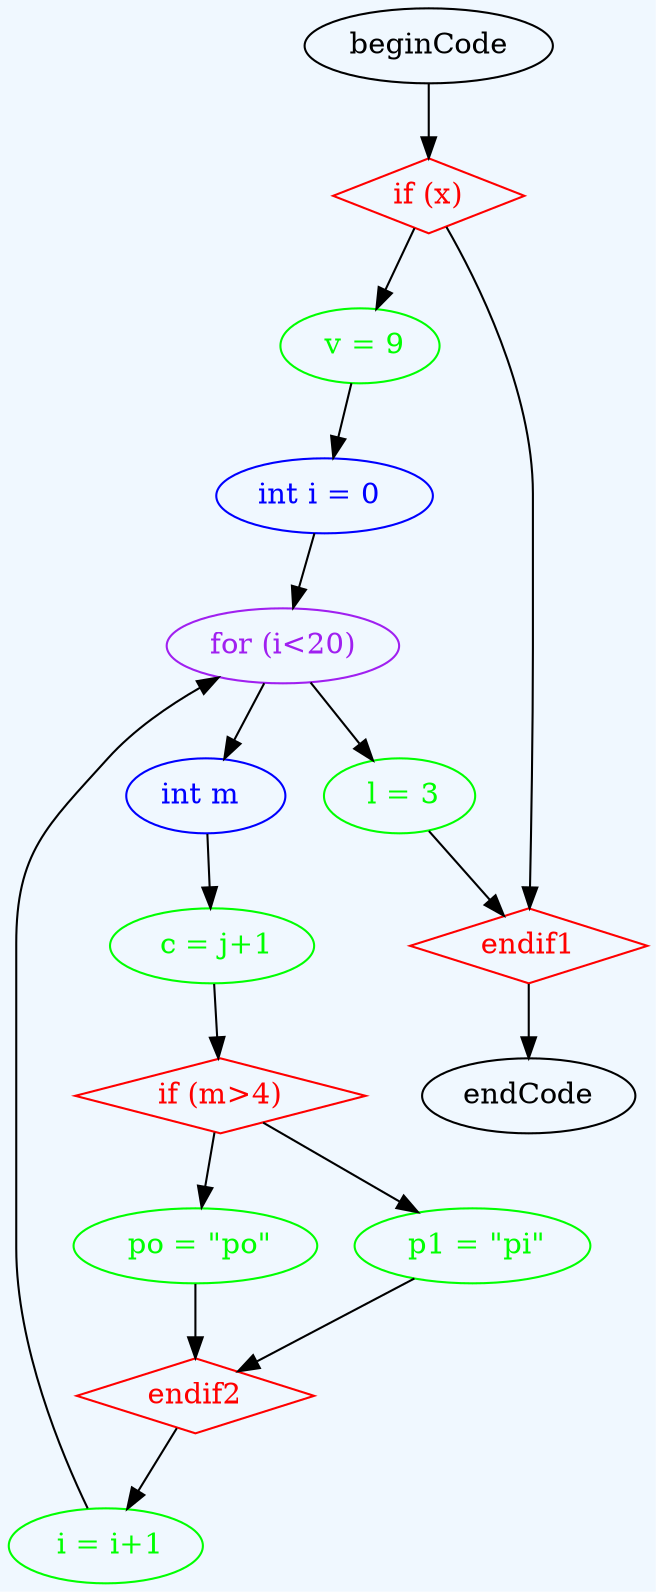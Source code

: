 digraph grammar {
	graph [bgcolor=aliceblue rankdir=TB]
	"if (x)" [color=red fontcolor=red shape=diamond]
	beginCode -> "if (x)"
	" v = 9" [color=green fontcolor=green]
	"if (x)" -> " v = 9"
	"int i = 0 " [color=blue fontcolor=blue]
	" v = 9" -> "int i = 0 "
	"for (i<20)" [color=purple fontcolor=purple]
	"int i = 0 " -> "for (i<20)"
	" i = i+1" [color=green fontcolor=green]
	" i = i+1" -> "for (i<20)"
	"int m " [color=blue fontcolor=blue]
	"for (i<20)" -> "int m "
	" c = j+1" [color=green fontcolor=green]
	"int m " -> " c = j+1"
	"if (m>4)" [color=red fontcolor=red shape=diamond]
	" c = j+1" -> "if (m>4)"
	" po = \"po\"" [color=green fontcolor=green]
	"if (m>4)" -> " po = \"po\""
	endif2 [color=red fontcolor=red shape=diamond]
	" po = \"po\"" -> endif2
	" p1 = \"pi\"" [color=green fontcolor=green]
	"if (m>4)" -> " p1 = \"pi\""
	endif2 [color=red fontcolor=red shape=diamond]
	" p1 = \"pi\"" -> endif2
	endif2 -> " i = i+1"
	" l = 3" [color=green fontcolor=green]
	"for (i<20)" -> " l = 3"
	endif1 [color=red fontcolor=red shape=diamond]
	" l = 3" -> endif1
	"if (x)" -> endif1
	endif1 -> endCode
}
